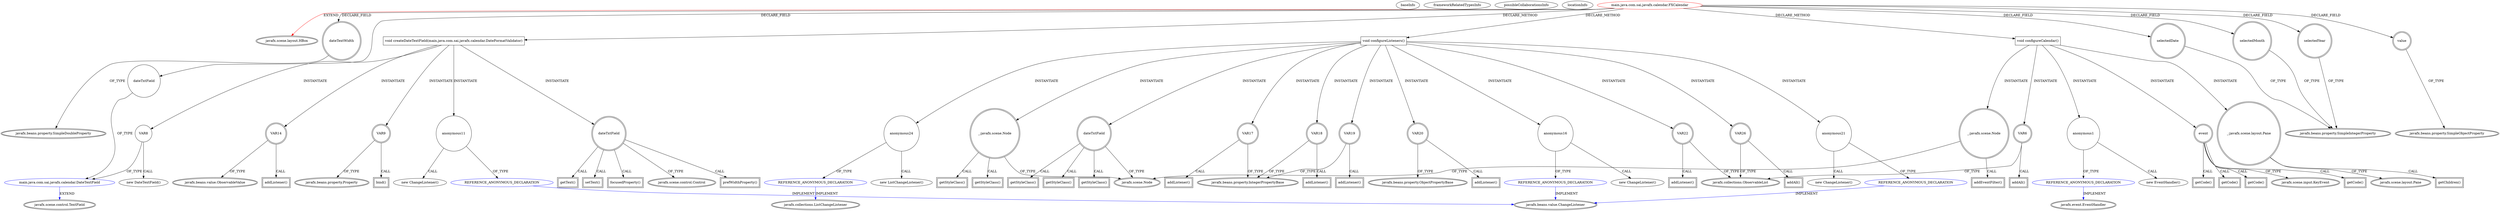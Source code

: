 digraph {
baseInfo[graphId=1522,category="extension_graph",isAnonymous=false,possibleRelation=true]
frameworkRelatedTypesInfo[0="javafx.scene.layout.HBox"]
possibleCollaborationsInfo[0="1522~CLIENT_METHOD_DECLARATION-INSTANTIATION-~javafx.scene.layout.HBox ~javafx.event.EventHandler ~false~true",1="1522~CLIENT_METHOD_DECLARATION-INSTANTIATION-~javafx.scene.layout.HBox ~javafx.beans.value.ChangeListener ~false~true",2="1522~CLIENT_METHOD_DECLARATION-INSTANTIATION-FIELD_DECLARATION-~javafx.scene.layout.HBox ~javafx.scene.control.TextField ~false~false",3="1522~CLIENT_METHOD_DECLARATION-INSTANTIATION-~javafx.scene.layout.HBox ~javafx.collections.ListChangeListener ~false~true"]
locationInfo[projectName="UrsKR-fxcalendar",filePath="/UrsKR-fxcalendar/fxcalendar-master/src/main/java/com/sai/javafx/calendar/FXCalendar.java",contextSignature="FXCalendar",graphId="1522"]
0[label="main.java.com.sai.javafx.calendar.FXCalendar",vertexType="ROOT_CLIENT_CLASS_DECLARATION",isFrameworkType=false,color=red]
1[label="javafx.scene.layout.HBox",vertexType="FRAMEWORK_CLASS_TYPE",isFrameworkType=true,peripheries=2]
2[label="dateTextWidth",vertexType="FIELD_DECLARATION",isFrameworkType=true,peripheries=2,shape=circle]
3[label="javafx.beans.property.SimpleDoubleProperty",vertexType="FRAMEWORK_CLASS_TYPE",isFrameworkType=true,peripheries=2]
4[label="dateTxtField",vertexType="FIELD_DECLARATION",isFrameworkType=false,shape=circle]
5[label="main.java.com.sai.javafx.calendar.DateTextField",vertexType="REFERENCE_CLIENT_CLASS_DECLARATION",isFrameworkType=false,color=blue]
6[label="javafx.scene.control.TextField",vertexType="FRAMEWORK_CLASS_TYPE",isFrameworkType=true,peripheries=2]
7[label="selectedDate",vertexType="FIELD_DECLARATION",isFrameworkType=true,peripheries=2,shape=circle]
8[label="javafx.beans.property.SimpleIntegerProperty",vertexType="FRAMEWORK_CLASS_TYPE",isFrameworkType=true,peripheries=2]
9[label="selectedMonth",vertexType="FIELD_DECLARATION",isFrameworkType=true,peripheries=2,shape=circle]
11[label="selectedYear",vertexType="FIELD_DECLARATION",isFrameworkType=true,peripheries=2,shape=circle]
13[label="value",vertexType="FIELD_DECLARATION",isFrameworkType=true,peripheries=2,shape=circle]
14[label="javafx.beans.property.SimpleObjectProperty",vertexType="FRAMEWORK_CLASS_TYPE",isFrameworkType=true,peripheries=2]
15[label="void configureCalendar()",vertexType="CLIENT_METHOD_DECLARATION",isFrameworkType=false,shape=box]
16[label="_:javafx.scene.Node",vertexType="VARIABLE_EXPRESION",isFrameworkType=true,peripheries=2,shape=circle]
18[label="javafx.scene.Node",vertexType="FRAMEWORK_CLASS_TYPE",isFrameworkType=true,peripheries=2]
17[label="addEventFilter()",vertexType="INSIDE_CALL",isFrameworkType=true,peripheries=2,shape=box]
20[label="anonymous1",vertexType="VARIABLE_EXPRESION",isFrameworkType=false,shape=circle]
21[label="REFERENCE_ANONYMOUS_DECLARATION",vertexType="REFERENCE_ANONYMOUS_DECLARATION",isFrameworkType=false,color=blue]
22[label="javafx.event.EventHandler",vertexType="FRAMEWORK_INTERFACE_TYPE",isFrameworkType=true,peripheries=2]
19[label="new EventHandler()",vertexType="CONSTRUCTOR_CALL",isFrameworkType=false]
23[label="event",vertexType="VARIABLE_EXPRESION",isFrameworkType=true,peripheries=2,shape=circle]
25[label="javafx.scene.input.KeyEvent",vertexType="FRAMEWORK_CLASS_TYPE",isFrameworkType=true,peripheries=2]
24[label="getCode()",vertexType="INSIDE_CALL",isFrameworkType=true,peripheries=2,shape=box]
27[label="getCode()",vertexType="INSIDE_CALL",isFrameworkType=true,peripheries=2,shape=box]
29[label="getCode()",vertexType="INSIDE_CALL",isFrameworkType=true,peripheries=2,shape=box]
31[label="getCode()",vertexType="INSIDE_CALL",isFrameworkType=true,peripheries=2,shape=box]
32[label="VAR6",vertexType="VARIABLE_EXPRESION",isFrameworkType=true,peripheries=2,shape=circle]
34[label="javafx.collections.ObservableList",vertexType="FRAMEWORK_INTERFACE_TYPE",isFrameworkType=true,peripheries=2]
33[label="addAll()",vertexType="INSIDE_CALL",isFrameworkType=true,peripheries=2,shape=box]
35[label="_:javafx.scene.layout.Pane",vertexType="VARIABLE_EXPRESION",isFrameworkType=true,peripheries=2,shape=circle]
37[label="javafx.scene.layout.Pane",vertexType="FRAMEWORK_CLASS_TYPE",isFrameworkType=true,peripheries=2]
36[label="getChildren()",vertexType="INSIDE_CALL",isFrameworkType=true,peripheries=2,shape=box]
39[label="void createDateTextField(main.java.com.sai.javafx.calendar.DateFormatValidator)",vertexType="CLIENT_METHOD_DECLARATION",isFrameworkType=false,shape=box]
41[label="VAR8",vertexType="VARIABLE_EXPRESION",isFrameworkType=false,shape=circle]
40[label="new DateTextField()",vertexType="CONSTRUCTOR_CALL",isFrameworkType=false]
43[label="VAR9",vertexType="VARIABLE_EXPRESION",isFrameworkType=true,peripheries=2,shape=circle]
45[label="javafx.beans.property.Property",vertexType="FRAMEWORK_INTERFACE_TYPE",isFrameworkType=true,peripheries=2]
44[label="bind()",vertexType="INSIDE_CALL",isFrameworkType=true,peripheries=2,shape=box]
46[label="dateTxtField",vertexType="VARIABLE_EXPRESION",isFrameworkType=true,peripheries=2,shape=circle]
48[label="javafx.scene.control.Control",vertexType="FRAMEWORK_CLASS_TYPE",isFrameworkType=true,peripheries=2]
47[label="prefWidthProperty()",vertexType="INSIDE_CALL",isFrameworkType=true,peripheries=2,shape=box]
50[label="anonymous11",vertexType="VARIABLE_EXPRESION",isFrameworkType=false,shape=circle]
51[label="REFERENCE_ANONYMOUS_DECLARATION",vertexType="REFERENCE_ANONYMOUS_DECLARATION",isFrameworkType=false,color=blue]
52[label="javafx.beans.value.ChangeListener",vertexType="FRAMEWORK_INTERFACE_TYPE",isFrameworkType=true,peripheries=2]
49[label="new ChangeListener()",vertexType="CONSTRUCTOR_CALL",isFrameworkType=false]
54[label="getText()",vertexType="INSIDE_CALL",isFrameworkType=true,peripheries=2,shape=box]
56[label="setText()",vertexType="INSIDE_CALL",isFrameworkType=true,peripheries=2,shape=box]
57[label="VAR14",vertexType="VARIABLE_EXPRESION",isFrameworkType=true,peripheries=2,shape=circle]
59[label="javafx.beans.value.ObservableValue",vertexType="FRAMEWORK_INTERFACE_TYPE",isFrameworkType=true,peripheries=2]
58[label="addListener()",vertexType="INSIDE_CALL",isFrameworkType=true,peripheries=2,shape=box]
61[label="focusedProperty()",vertexType="INSIDE_CALL",isFrameworkType=true,peripheries=2,shape=box]
62[label="void configureListeners()",vertexType="CLIENT_METHOD_DECLARATION",isFrameworkType=false,shape=box]
64[label="anonymous16",vertexType="VARIABLE_EXPRESION",isFrameworkType=false,shape=circle]
65[label="REFERENCE_ANONYMOUS_DECLARATION",vertexType="REFERENCE_ANONYMOUS_DECLARATION",isFrameworkType=false,color=blue]
63[label="new ChangeListener()",vertexType="CONSTRUCTOR_CALL",isFrameworkType=false]
67[label="VAR17",vertexType="VARIABLE_EXPRESION",isFrameworkType=true,peripheries=2,shape=circle]
69[label="javafx.beans.property.IntegerPropertyBase",vertexType="FRAMEWORK_CLASS_TYPE",isFrameworkType=true,peripheries=2]
68[label="addListener()",vertexType="INSIDE_CALL",isFrameworkType=true,peripheries=2,shape=box]
70[label="VAR18",vertexType="VARIABLE_EXPRESION",isFrameworkType=true,peripheries=2,shape=circle]
71[label="addListener()",vertexType="INSIDE_CALL",isFrameworkType=true,peripheries=2,shape=box]
73[label="VAR19",vertexType="VARIABLE_EXPRESION",isFrameworkType=true,peripheries=2,shape=circle]
74[label="addListener()",vertexType="INSIDE_CALL",isFrameworkType=true,peripheries=2,shape=box]
76[label="VAR20",vertexType="VARIABLE_EXPRESION",isFrameworkType=true,peripheries=2,shape=circle]
78[label="javafx.beans.property.ObjectPropertyBase",vertexType="FRAMEWORK_CLASS_TYPE",isFrameworkType=true,peripheries=2]
77[label="addListener()",vertexType="INSIDE_CALL",isFrameworkType=true,peripheries=2,shape=box]
80[label="anonymous21",vertexType="VARIABLE_EXPRESION",isFrameworkType=false,shape=circle]
81[label="REFERENCE_ANONYMOUS_DECLARATION",vertexType="REFERENCE_ANONYMOUS_DECLARATION",isFrameworkType=false,color=blue]
79[label="new ChangeListener()",vertexType="CONSTRUCTOR_CALL",isFrameworkType=false]
83[label="VAR22",vertexType="VARIABLE_EXPRESION",isFrameworkType=true,peripheries=2,shape=circle]
84[label="addListener()",vertexType="INSIDE_CALL",isFrameworkType=true,peripheries=2,shape=box]
86[label="_:javafx.scene.Node",vertexType="VARIABLE_EXPRESION",isFrameworkType=true,peripheries=2,shape=circle]
87[label="getStyleClass()",vertexType="INSIDE_CALL",isFrameworkType=true,peripheries=2,shape=box]
90[label="anonymous24",vertexType="VARIABLE_EXPRESION",isFrameworkType=false,shape=circle]
91[label="REFERENCE_ANONYMOUS_DECLARATION",vertexType="REFERENCE_ANONYMOUS_DECLARATION",isFrameworkType=false,color=blue]
92[label="javafx.collections.ListChangeListener",vertexType="FRAMEWORK_INTERFACE_TYPE",isFrameworkType=true,peripheries=2]
89[label="new ListChangeListener()",vertexType="CONSTRUCTOR_CALL",isFrameworkType=false]
93[label="dateTxtField",vertexType="VARIABLE_EXPRESION",isFrameworkType=true,peripheries=2,shape=circle]
94[label="getStyleClass()",vertexType="INSIDE_CALL",isFrameworkType=true,peripheries=2,shape=box]
96[label="VAR26",vertexType="VARIABLE_EXPRESION",isFrameworkType=true,peripheries=2,shape=circle]
97[label="addAll()",vertexType="INSIDE_CALL",isFrameworkType=true,peripheries=2,shape=box]
100[label="getStyleClass()",vertexType="INSIDE_CALL",isFrameworkType=true,peripheries=2,shape=box]
102[label="getStyleClass()",vertexType="INSIDE_CALL",isFrameworkType=true,peripheries=2,shape=box]
104[label="getStyleClass()",vertexType="INSIDE_CALL",isFrameworkType=true,peripheries=2,shape=box]
0->1[label="EXTEND",color=red]
0->2[label="DECLARE_FIELD"]
2->3[label="OF_TYPE"]
0->4[label="DECLARE_FIELD"]
5->6[label="EXTEND",color=blue]
4->5[label="OF_TYPE"]
0->7[label="DECLARE_FIELD"]
7->8[label="OF_TYPE"]
0->9[label="DECLARE_FIELD"]
9->8[label="OF_TYPE"]
0->11[label="DECLARE_FIELD"]
11->8[label="OF_TYPE"]
0->13[label="DECLARE_FIELD"]
13->14[label="OF_TYPE"]
0->15[label="DECLARE_METHOD"]
15->16[label="INSTANTIATE"]
16->18[label="OF_TYPE"]
16->17[label="CALL"]
15->20[label="INSTANTIATE"]
21->22[label="IMPLEMENT",color=blue]
20->21[label="OF_TYPE"]
20->19[label="CALL"]
15->23[label="INSTANTIATE"]
23->25[label="OF_TYPE"]
23->24[label="CALL"]
23->27[label="CALL"]
23->29[label="CALL"]
23->31[label="CALL"]
15->32[label="INSTANTIATE"]
32->34[label="OF_TYPE"]
32->33[label="CALL"]
15->35[label="INSTANTIATE"]
35->37[label="OF_TYPE"]
35->36[label="CALL"]
0->39[label="DECLARE_METHOD"]
39->41[label="INSTANTIATE"]
41->5[label="OF_TYPE"]
41->40[label="CALL"]
39->43[label="INSTANTIATE"]
43->45[label="OF_TYPE"]
43->44[label="CALL"]
39->46[label="INSTANTIATE"]
46->48[label="OF_TYPE"]
46->47[label="CALL"]
39->50[label="INSTANTIATE"]
51->52[label="IMPLEMENT",color=blue]
50->51[label="OF_TYPE"]
50->49[label="CALL"]
46->54[label="CALL"]
46->56[label="CALL"]
39->57[label="INSTANTIATE"]
57->59[label="OF_TYPE"]
57->58[label="CALL"]
46->61[label="CALL"]
0->62[label="DECLARE_METHOD"]
62->64[label="INSTANTIATE"]
65->52[label="IMPLEMENT",color=blue]
64->65[label="OF_TYPE"]
64->63[label="CALL"]
62->67[label="INSTANTIATE"]
67->69[label="OF_TYPE"]
67->68[label="CALL"]
62->70[label="INSTANTIATE"]
70->69[label="OF_TYPE"]
70->71[label="CALL"]
62->73[label="INSTANTIATE"]
73->69[label="OF_TYPE"]
73->74[label="CALL"]
62->76[label="INSTANTIATE"]
76->78[label="OF_TYPE"]
76->77[label="CALL"]
62->80[label="INSTANTIATE"]
81->52[label="IMPLEMENT",color=blue]
80->81[label="OF_TYPE"]
80->79[label="CALL"]
62->83[label="INSTANTIATE"]
83->34[label="OF_TYPE"]
83->84[label="CALL"]
62->86[label="INSTANTIATE"]
86->18[label="OF_TYPE"]
86->87[label="CALL"]
62->90[label="INSTANTIATE"]
91->92[label="IMPLEMENT",color=blue]
90->91[label="OF_TYPE"]
90->89[label="CALL"]
62->93[label="INSTANTIATE"]
93->18[label="OF_TYPE"]
93->94[label="CALL"]
62->96[label="INSTANTIATE"]
96->34[label="OF_TYPE"]
96->97[label="CALL"]
93->100[label="CALL"]
86->102[label="CALL"]
93->104[label="CALL"]
}
